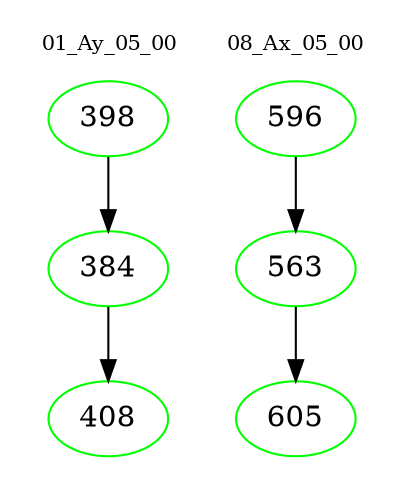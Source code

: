 digraph{
subgraph cluster_0 {
color = white
label = "01_Ay_05_00";
fontsize=10;
T0_398 [label="398", color="green"]
T0_398 -> T0_384 [color="black"]
T0_384 [label="384", color="green"]
T0_384 -> T0_408 [color="black"]
T0_408 [label="408", color="green"]
}
subgraph cluster_1 {
color = white
label = "08_Ax_05_00";
fontsize=10;
T1_596 [label="596", color="green"]
T1_596 -> T1_563 [color="black"]
T1_563 [label="563", color="green"]
T1_563 -> T1_605 [color="black"]
T1_605 [label="605", color="green"]
}
}
